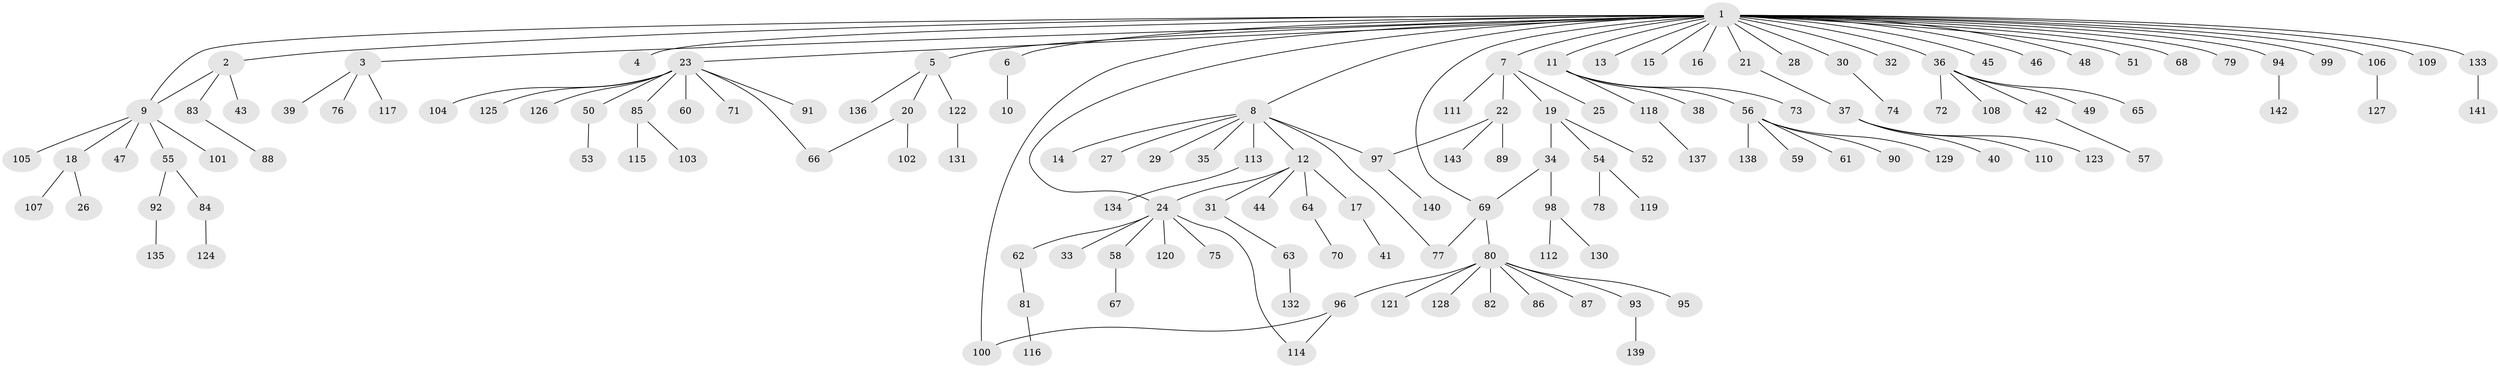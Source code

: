 // Generated by graph-tools (version 1.1) at 2025/35/03/09/25 02:35:44]
// undirected, 143 vertices, 150 edges
graph export_dot {
graph [start="1"]
  node [color=gray90,style=filled];
  1;
  2;
  3;
  4;
  5;
  6;
  7;
  8;
  9;
  10;
  11;
  12;
  13;
  14;
  15;
  16;
  17;
  18;
  19;
  20;
  21;
  22;
  23;
  24;
  25;
  26;
  27;
  28;
  29;
  30;
  31;
  32;
  33;
  34;
  35;
  36;
  37;
  38;
  39;
  40;
  41;
  42;
  43;
  44;
  45;
  46;
  47;
  48;
  49;
  50;
  51;
  52;
  53;
  54;
  55;
  56;
  57;
  58;
  59;
  60;
  61;
  62;
  63;
  64;
  65;
  66;
  67;
  68;
  69;
  70;
  71;
  72;
  73;
  74;
  75;
  76;
  77;
  78;
  79;
  80;
  81;
  82;
  83;
  84;
  85;
  86;
  87;
  88;
  89;
  90;
  91;
  92;
  93;
  94;
  95;
  96;
  97;
  98;
  99;
  100;
  101;
  102;
  103;
  104;
  105;
  106;
  107;
  108;
  109;
  110;
  111;
  112;
  113;
  114;
  115;
  116;
  117;
  118;
  119;
  120;
  121;
  122;
  123;
  124;
  125;
  126;
  127;
  128;
  129;
  130;
  131;
  132;
  133;
  134;
  135;
  136;
  137;
  138;
  139;
  140;
  141;
  142;
  143;
  1 -- 2;
  1 -- 3;
  1 -- 4;
  1 -- 5;
  1 -- 6;
  1 -- 7;
  1 -- 8;
  1 -- 9;
  1 -- 11;
  1 -- 13;
  1 -- 15;
  1 -- 16;
  1 -- 21;
  1 -- 23;
  1 -- 24;
  1 -- 28;
  1 -- 30;
  1 -- 32;
  1 -- 36;
  1 -- 45;
  1 -- 46;
  1 -- 48;
  1 -- 51;
  1 -- 68;
  1 -- 69;
  1 -- 79;
  1 -- 94;
  1 -- 99;
  1 -- 100;
  1 -- 106;
  1 -- 109;
  1 -- 133;
  2 -- 9;
  2 -- 43;
  2 -- 83;
  3 -- 39;
  3 -- 76;
  3 -- 117;
  5 -- 20;
  5 -- 122;
  5 -- 136;
  6 -- 10;
  7 -- 19;
  7 -- 22;
  7 -- 25;
  7 -- 111;
  8 -- 12;
  8 -- 14;
  8 -- 27;
  8 -- 29;
  8 -- 35;
  8 -- 77;
  8 -- 97;
  8 -- 113;
  9 -- 18;
  9 -- 47;
  9 -- 55;
  9 -- 101;
  9 -- 105;
  11 -- 38;
  11 -- 56;
  11 -- 73;
  11 -- 118;
  12 -- 17;
  12 -- 24;
  12 -- 31;
  12 -- 44;
  12 -- 64;
  17 -- 41;
  18 -- 26;
  18 -- 107;
  19 -- 34;
  19 -- 52;
  19 -- 54;
  20 -- 66;
  20 -- 102;
  21 -- 37;
  22 -- 89;
  22 -- 97;
  22 -- 143;
  23 -- 50;
  23 -- 60;
  23 -- 66;
  23 -- 71;
  23 -- 85;
  23 -- 91;
  23 -- 104;
  23 -- 125;
  23 -- 126;
  24 -- 33;
  24 -- 58;
  24 -- 62;
  24 -- 75;
  24 -- 114;
  24 -- 120;
  30 -- 74;
  31 -- 63;
  34 -- 69;
  34 -- 98;
  36 -- 42;
  36 -- 49;
  36 -- 65;
  36 -- 72;
  36 -- 108;
  37 -- 40;
  37 -- 110;
  37 -- 123;
  42 -- 57;
  50 -- 53;
  54 -- 78;
  54 -- 119;
  55 -- 84;
  55 -- 92;
  56 -- 59;
  56 -- 61;
  56 -- 90;
  56 -- 129;
  56 -- 138;
  58 -- 67;
  62 -- 81;
  63 -- 132;
  64 -- 70;
  69 -- 77;
  69 -- 80;
  80 -- 82;
  80 -- 86;
  80 -- 87;
  80 -- 93;
  80 -- 95;
  80 -- 96;
  80 -- 121;
  80 -- 128;
  81 -- 116;
  83 -- 88;
  84 -- 124;
  85 -- 103;
  85 -- 115;
  92 -- 135;
  93 -- 139;
  94 -- 142;
  96 -- 100;
  96 -- 114;
  97 -- 140;
  98 -- 112;
  98 -- 130;
  106 -- 127;
  113 -- 134;
  118 -- 137;
  122 -- 131;
  133 -- 141;
}
